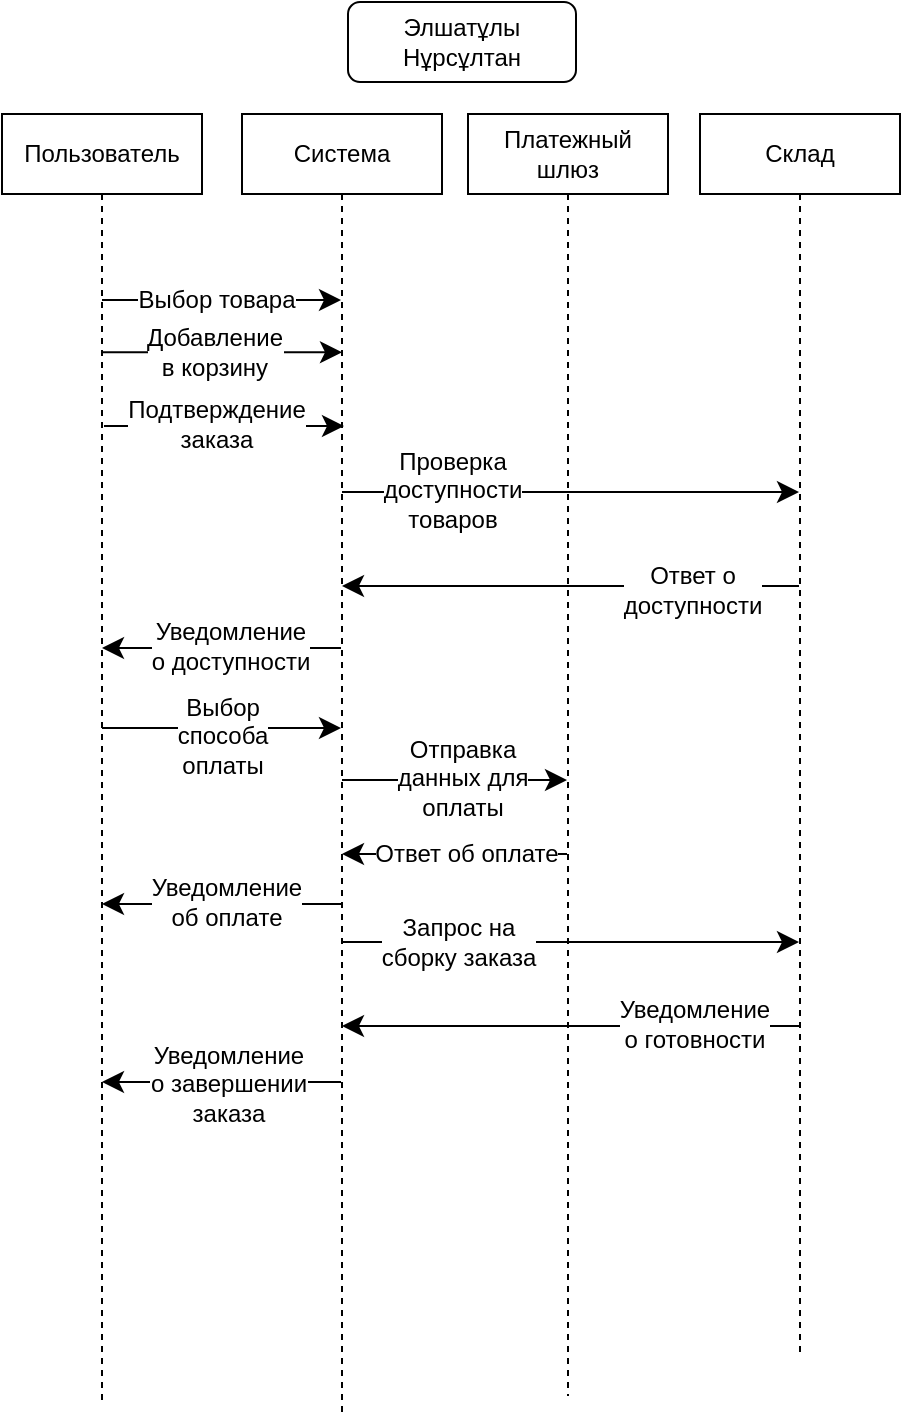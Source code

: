 <mxfile version="25.0.1">
  <diagram name="Страница — 1" id="RjDKxzOwE1cn85HmaROs">
    <mxGraphModel dx="1007" dy="1725" grid="0" gridSize="10" guides="1" tooltips="1" connect="1" arrows="1" fold="1" page="0" pageScale="1" pageWidth="827" pageHeight="1169" math="0" shadow="0">
      <root>
        <mxCell id="0" />
        <mxCell id="1" parent="0" />
        <mxCell id="TJB5VOWsFreeemDdmijg-93" value="Элшатұлы Нұрсұлтан" style="shape=rect;rounded=1;html=1;whiteSpace=wrap;align=center;" vertex="1" parent="1">
          <mxGeometry x="840" y="-34" width="114" height="40" as="geometry" />
        </mxCell>
        <mxCell id="TJB5VOWsFreeemDdmijg-99" style="edgeStyle=elbowEdgeStyle;curved=0;rounded=0;orthogonalLoop=1;jettySize=auto;html=1;elbow=vertical;fontSize=12;startSize=8;endSize=8;" edge="1" parent="1" source="TJB5VOWsFreeemDdmijg-95" target="TJB5VOWsFreeemDdmijg-96">
          <mxGeometry relative="1" as="geometry">
            <Array as="points">
              <mxPoint x="772" y="115" />
            </Array>
          </mxGeometry>
        </mxCell>
        <mxCell id="TJB5VOWsFreeemDdmijg-101" value="Выбор товара" style="edgeLabel;html=1;align=center;verticalAlign=middle;resizable=0;points=[];fontSize=12;" vertex="1" connectable="0" parent="TJB5VOWsFreeemDdmijg-99">
          <mxGeometry x="0.184" y="-3" relative="1" as="geometry">
            <mxPoint x="-14" y="-3" as="offset" />
          </mxGeometry>
        </mxCell>
        <mxCell id="TJB5VOWsFreeemDdmijg-112" style="edgeStyle=elbowEdgeStyle;curved=0;rounded=0;orthogonalLoop=1;jettySize=auto;html=1;elbow=vertical;fontSize=12;startSize=8;endSize=8;" edge="1" parent="1" source="TJB5VOWsFreeemDdmijg-95" target="TJB5VOWsFreeemDdmijg-96">
          <mxGeometry relative="1" as="geometry">
            <Array as="points">
              <mxPoint x="779" y="329" />
            </Array>
          </mxGeometry>
        </mxCell>
        <mxCell id="TJB5VOWsFreeemDdmijg-113" value="Выбор&lt;div&gt;способа&lt;/div&gt;&lt;div&gt;оплаты&lt;/div&gt;" style="edgeLabel;html=1;align=center;verticalAlign=middle;resizable=0;points=[];fontSize=12;" vertex="1" connectable="0" parent="TJB5VOWsFreeemDdmijg-112">
          <mxGeometry x="-0.551" y="1" relative="1" as="geometry">
            <mxPoint x="33" y="5" as="offset" />
          </mxGeometry>
        </mxCell>
        <mxCell id="TJB5VOWsFreeemDdmijg-95" value="Пользователь" style="shape=umlLifeline;perimeter=lifelinePerimeter;whiteSpace=wrap;html=1;container=1;dropTarget=0;collapsible=0;recursiveResize=0;outlineConnect=0;portConstraint=eastwest;newEdgeStyle={&quot;edgeStyle&quot;:&quot;elbowEdgeStyle&quot;,&quot;elbow&quot;:&quot;vertical&quot;,&quot;curved&quot;:0,&quot;rounded&quot;:0};" vertex="1" parent="1">
          <mxGeometry x="667" y="22" width="100" height="644" as="geometry" />
        </mxCell>
        <mxCell id="TJB5VOWsFreeemDdmijg-106" style="edgeStyle=elbowEdgeStyle;curved=0;rounded=0;orthogonalLoop=1;jettySize=auto;html=1;elbow=vertical;fontSize=12;startSize=8;endSize=8;" edge="1" parent="1" source="TJB5VOWsFreeemDdmijg-96" target="TJB5VOWsFreeemDdmijg-98">
          <mxGeometry relative="1" as="geometry">
            <Array as="points">
              <mxPoint x="952" y="211" />
            </Array>
          </mxGeometry>
        </mxCell>
        <mxCell id="TJB5VOWsFreeemDdmijg-107" value="Проверка&lt;div&gt;доступности&lt;/div&gt;&lt;div&gt;товаров&lt;/div&gt;" style="edgeLabel;html=1;align=center;verticalAlign=middle;resizable=0;points=[];fontSize=12;" vertex="1" connectable="0" parent="TJB5VOWsFreeemDdmijg-106">
          <mxGeometry x="-0.435" relative="1" as="geometry">
            <mxPoint x="-10" y="-1" as="offset" />
          </mxGeometry>
        </mxCell>
        <mxCell id="TJB5VOWsFreeemDdmijg-110" style="edgeStyle=elbowEdgeStyle;curved=0;rounded=0;orthogonalLoop=1;jettySize=auto;html=1;elbow=vertical;fontSize=12;startSize=8;endSize=8;" edge="1" parent="1" source="TJB5VOWsFreeemDdmijg-96" target="TJB5VOWsFreeemDdmijg-95">
          <mxGeometry relative="1" as="geometry">
            <Array as="points">
              <mxPoint x="773" y="289" />
            </Array>
          </mxGeometry>
        </mxCell>
        <mxCell id="TJB5VOWsFreeemDdmijg-111" value="Уведомление&lt;div&gt;о доступности&lt;/div&gt;" style="edgeLabel;html=1;align=center;verticalAlign=middle;resizable=0;points=[];fontSize=12;" vertex="1" connectable="0" parent="TJB5VOWsFreeemDdmijg-110">
          <mxGeometry x="0.254" y="-2" relative="1" as="geometry">
            <mxPoint x="19" y="1" as="offset" />
          </mxGeometry>
        </mxCell>
        <mxCell id="TJB5VOWsFreeemDdmijg-114" style="edgeStyle=elbowEdgeStyle;curved=0;rounded=0;orthogonalLoop=1;jettySize=auto;html=1;elbow=horizontal;fontSize=12;startSize=8;endSize=8;" edge="1" parent="1" source="TJB5VOWsFreeemDdmijg-96" target="TJB5VOWsFreeemDdmijg-97">
          <mxGeometry relative="1" as="geometry">
            <Array as="points">
              <mxPoint x="891" y="355" />
            </Array>
          </mxGeometry>
        </mxCell>
        <mxCell id="TJB5VOWsFreeemDdmijg-115" value="Отправка&lt;div&gt;данных для&lt;/div&gt;&lt;div&gt;оплаты&lt;/div&gt;" style="edgeLabel;html=1;align=center;verticalAlign=middle;resizable=0;points=[];fontSize=12;" vertex="1" connectable="0" parent="TJB5VOWsFreeemDdmijg-114">
          <mxGeometry x="-0.269" y="1" relative="1" as="geometry">
            <mxPoint x="19" as="offset" />
          </mxGeometry>
        </mxCell>
        <mxCell id="TJB5VOWsFreeemDdmijg-118" style="edgeStyle=elbowEdgeStyle;curved=0;rounded=0;orthogonalLoop=1;jettySize=auto;html=1;elbow=vertical;fontSize=12;startSize=8;endSize=8;" edge="1" parent="1" source="TJB5VOWsFreeemDdmijg-96" target="TJB5VOWsFreeemDdmijg-95">
          <mxGeometry relative="1" as="geometry">
            <Array as="points">
              <mxPoint x="780" y="417" />
            </Array>
          </mxGeometry>
        </mxCell>
        <mxCell id="TJB5VOWsFreeemDdmijg-119" value="Уведомление&lt;div&gt;об оплате&lt;/div&gt;" style="edgeLabel;html=1;align=center;verticalAlign=middle;resizable=0;points=[];fontSize=12;" vertex="1" connectable="0" parent="TJB5VOWsFreeemDdmijg-118">
          <mxGeometry x="0.127" y="-2" relative="1" as="geometry">
            <mxPoint x="10" y="1" as="offset" />
          </mxGeometry>
        </mxCell>
        <mxCell id="TJB5VOWsFreeemDdmijg-120" style="edgeStyle=elbowEdgeStyle;curved=0;rounded=0;orthogonalLoop=1;jettySize=auto;html=1;elbow=vertical;fontSize=12;startSize=8;endSize=8;" edge="1" parent="1" source="TJB5VOWsFreeemDdmijg-96" target="TJB5VOWsFreeemDdmijg-98">
          <mxGeometry relative="1" as="geometry">
            <Array as="points">
              <mxPoint x="973" y="436" />
            </Array>
          </mxGeometry>
        </mxCell>
        <mxCell id="TJB5VOWsFreeemDdmijg-121" value="Запрос на&lt;div&gt;сборку заказа&lt;/div&gt;" style="edgeLabel;html=1;align=center;verticalAlign=middle;resizable=0;points=[];fontSize=12;" vertex="1" connectable="0" parent="TJB5VOWsFreeemDdmijg-120">
          <mxGeometry x="-0.444" relative="1" as="geometry">
            <mxPoint x="-6" as="offset" />
          </mxGeometry>
        </mxCell>
        <mxCell id="TJB5VOWsFreeemDdmijg-124" style="edgeStyle=elbowEdgeStyle;curved=0;rounded=0;orthogonalLoop=1;jettySize=auto;html=1;elbow=vertical;fontSize=12;startSize=8;endSize=8;" edge="1" parent="1" source="TJB5VOWsFreeemDdmijg-96" target="TJB5VOWsFreeemDdmijg-95">
          <mxGeometry relative="1" as="geometry">
            <Array as="points">
              <mxPoint x="777" y="506" />
            </Array>
          </mxGeometry>
        </mxCell>
        <mxCell id="TJB5VOWsFreeemDdmijg-125" value="Уведомление&lt;div&gt;о завершении&lt;/div&gt;&lt;div&gt;заказа&lt;/div&gt;" style="edgeLabel;html=1;align=center;verticalAlign=middle;resizable=0;points=[];fontSize=12;" vertex="1" connectable="0" parent="TJB5VOWsFreeemDdmijg-124">
          <mxGeometry x="0.383" y="-1" relative="1" as="geometry">
            <mxPoint x="26" y="2" as="offset" />
          </mxGeometry>
        </mxCell>
        <mxCell id="TJB5VOWsFreeemDdmijg-96" value="Система" style="shape=umlLifeline;perimeter=lifelinePerimeter;whiteSpace=wrap;html=1;container=1;dropTarget=0;collapsible=0;recursiveResize=0;outlineConnect=0;portConstraint=eastwest;newEdgeStyle={&quot;edgeStyle&quot;:&quot;elbowEdgeStyle&quot;,&quot;elbow&quot;:&quot;vertical&quot;,&quot;curved&quot;:0,&quot;rounded&quot;:0};" vertex="1" parent="1">
          <mxGeometry x="787" y="22" width="100" height="649" as="geometry" />
        </mxCell>
        <mxCell id="TJB5VOWsFreeemDdmijg-116" style="edgeStyle=elbowEdgeStyle;curved=0;rounded=0;orthogonalLoop=1;jettySize=auto;html=1;elbow=vertical;fontSize=12;startSize=8;endSize=8;" edge="1" parent="1" source="TJB5VOWsFreeemDdmijg-97" target="TJB5VOWsFreeemDdmijg-96">
          <mxGeometry relative="1" as="geometry">
            <Array as="points">
              <mxPoint x="892" y="392" />
            </Array>
          </mxGeometry>
        </mxCell>
        <mxCell id="TJB5VOWsFreeemDdmijg-117" value="Ответ об оплате" style="edgeLabel;html=1;align=center;verticalAlign=middle;resizable=0;points=[];fontSize=12;" vertex="1" connectable="0" parent="TJB5VOWsFreeemDdmijg-116">
          <mxGeometry x="0.281" y="-3" relative="1" as="geometry">
            <mxPoint x="21" y="3" as="offset" />
          </mxGeometry>
        </mxCell>
        <mxCell id="TJB5VOWsFreeemDdmijg-97" value="Платежный&lt;div&gt;шлюз&lt;/div&gt;" style="shape=umlLifeline;perimeter=lifelinePerimeter;whiteSpace=wrap;html=1;container=1;dropTarget=0;collapsible=0;recursiveResize=0;outlineConnect=0;portConstraint=eastwest;newEdgeStyle={&quot;edgeStyle&quot;:&quot;elbowEdgeStyle&quot;,&quot;elbow&quot;:&quot;vertical&quot;,&quot;curved&quot;:0,&quot;rounded&quot;:0};" vertex="1" parent="1">
          <mxGeometry x="900" y="22" width="100" height="641" as="geometry" />
        </mxCell>
        <mxCell id="TJB5VOWsFreeemDdmijg-108" style="edgeStyle=elbowEdgeStyle;curved=0;rounded=0;orthogonalLoop=1;jettySize=auto;html=1;elbow=vertical;fontSize=12;startSize=8;endSize=8;" edge="1" parent="1" source="TJB5VOWsFreeemDdmijg-98" target="TJB5VOWsFreeemDdmijg-96">
          <mxGeometry relative="1" as="geometry">
            <Array as="points">
              <mxPoint x="943" y="258" />
            </Array>
          </mxGeometry>
        </mxCell>
        <mxCell id="TJB5VOWsFreeemDdmijg-109" value="Ответ о&lt;div&gt;доступности&lt;/div&gt;" style="edgeLabel;html=1;align=center;verticalAlign=middle;resizable=0;points=[];fontSize=12;" vertex="1" connectable="0" parent="TJB5VOWsFreeemDdmijg-108">
          <mxGeometry x="-0.603" y="2" relative="1" as="geometry">
            <mxPoint x="-8" as="offset" />
          </mxGeometry>
        </mxCell>
        <mxCell id="TJB5VOWsFreeemDdmijg-122" style="edgeStyle=elbowEdgeStyle;curved=0;rounded=0;orthogonalLoop=1;jettySize=auto;html=1;elbow=vertical;fontSize=12;startSize=8;endSize=8;" edge="1" parent="1" source="TJB5VOWsFreeemDdmijg-98" target="TJB5VOWsFreeemDdmijg-96">
          <mxGeometry relative="1" as="geometry">
            <Array as="points">
              <mxPoint x="942" y="478" />
            </Array>
          </mxGeometry>
        </mxCell>
        <mxCell id="TJB5VOWsFreeemDdmijg-123" value="Уведомление&lt;div&gt;о готовности&lt;/div&gt;" style="edgeLabel;html=1;align=center;verticalAlign=middle;resizable=0;points=[];fontSize=12;" vertex="1" connectable="0" parent="TJB5VOWsFreeemDdmijg-122">
          <mxGeometry x="-0.445" y="-3" relative="1" as="geometry">
            <mxPoint x="11" y="2" as="offset" />
          </mxGeometry>
        </mxCell>
        <mxCell id="TJB5VOWsFreeemDdmijg-98" value="Склад" style="shape=umlLifeline;perimeter=lifelinePerimeter;whiteSpace=wrap;html=1;container=1;dropTarget=0;collapsible=0;recursiveResize=0;outlineConnect=0;portConstraint=eastwest;newEdgeStyle={&quot;edgeStyle&quot;:&quot;elbowEdgeStyle&quot;,&quot;elbow&quot;:&quot;vertical&quot;,&quot;curved&quot;:0,&quot;rounded&quot;:0};" vertex="1" parent="1">
          <mxGeometry x="1016" y="22" width="100" height="621" as="geometry" />
        </mxCell>
        <mxCell id="TJB5VOWsFreeemDdmijg-102" style="edgeStyle=elbowEdgeStyle;curved=0;rounded=0;orthogonalLoop=1;jettySize=auto;html=1;elbow=vertical;fontSize=12;startSize=8;endSize=8;" edge="1" parent="1">
          <mxGeometry relative="1" as="geometry">
            <mxPoint x="717" y="141.16" as="sourcePoint" />
            <mxPoint x="837" y="141.16" as="targetPoint" />
            <Array as="points">
              <mxPoint x="772" y="141.16" />
            </Array>
          </mxGeometry>
        </mxCell>
        <mxCell id="TJB5VOWsFreeemDdmijg-103" value="Добавление&lt;div&gt;в корзину&lt;/div&gt;" style="edgeLabel;html=1;align=center;verticalAlign=middle;resizable=0;points=[];fontSize=12;" vertex="1" connectable="0" parent="TJB5VOWsFreeemDdmijg-102">
          <mxGeometry x="0.184" y="-3" relative="1" as="geometry">
            <mxPoint x="-15" y="-3" as="offset" />
          </mxGeometry>
        </mxCell>
        <mxCell id="TJB5VOWsFreeemDdmijg-104" style="edgeStyle=elbowEdgeStyle;curved=0;rounded=0;orthogonalLoop=1;jettySize=auto;html=1;elbow=vertical;fontSize=12;startSize=8;endSize=8;" edge="1" parent="1">
          <mxGeometry relative="1" as="geometry">
            <mxPoint x="718" y="178" as="sourcePoint" />
            <mxPoint x="838" y="178" as="targetPoint" />
            <Array as="points">
              <mxPoint x="773" y="178" />
            </Array>
          </mxGeometry>
        </mxCell>
        <mxCell id="TJB5VOWsFreeemDdmijg-105" value="Подтверждение&lt;div&gt;заказа&lt;/div&gt;" style="edgeLabel;html=1;align=center;verticalAlign=middle;resizable=0;points=[];fontSize=12;" vertex="1" connectable="0" parent="TJB5VOWsFreeemDdmijg-104">
          <mxGeometry x="0.184" y="-3" relative="1" as="geometry">
            <mxPoint x="-15" y="-4" as="offset" />
          </mxGeometry>
        </mxCell>
      </root>
    </mxGraphModel>
  </diagram>
</mxfile>
